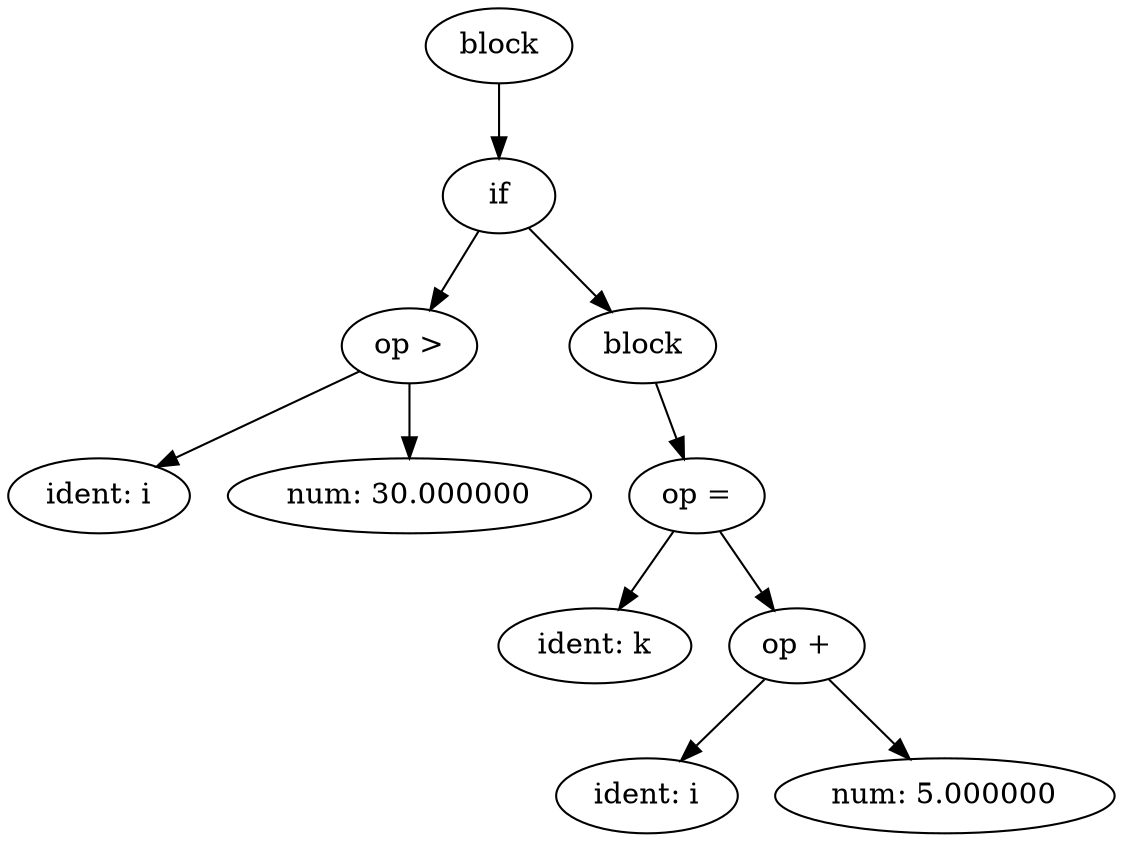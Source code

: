 digraph G {
0[label="block"];
1[label="if"];
2[label="ident: i"];
3[label="op >"];
4[label="num: 30.000000"];
5[label="block"];
6[label="ident: k"];
7[label="op ="];
8[label="ident: i"];
9[label="op +"];
10[label="num: 5.000000"];
0->1 ;
1->3 ;
1->5 ;
3->2 ;
3->4 ;
5->7 ;
7->6 ;
7->9 ;
9->8 ;
9->10 ;
}
